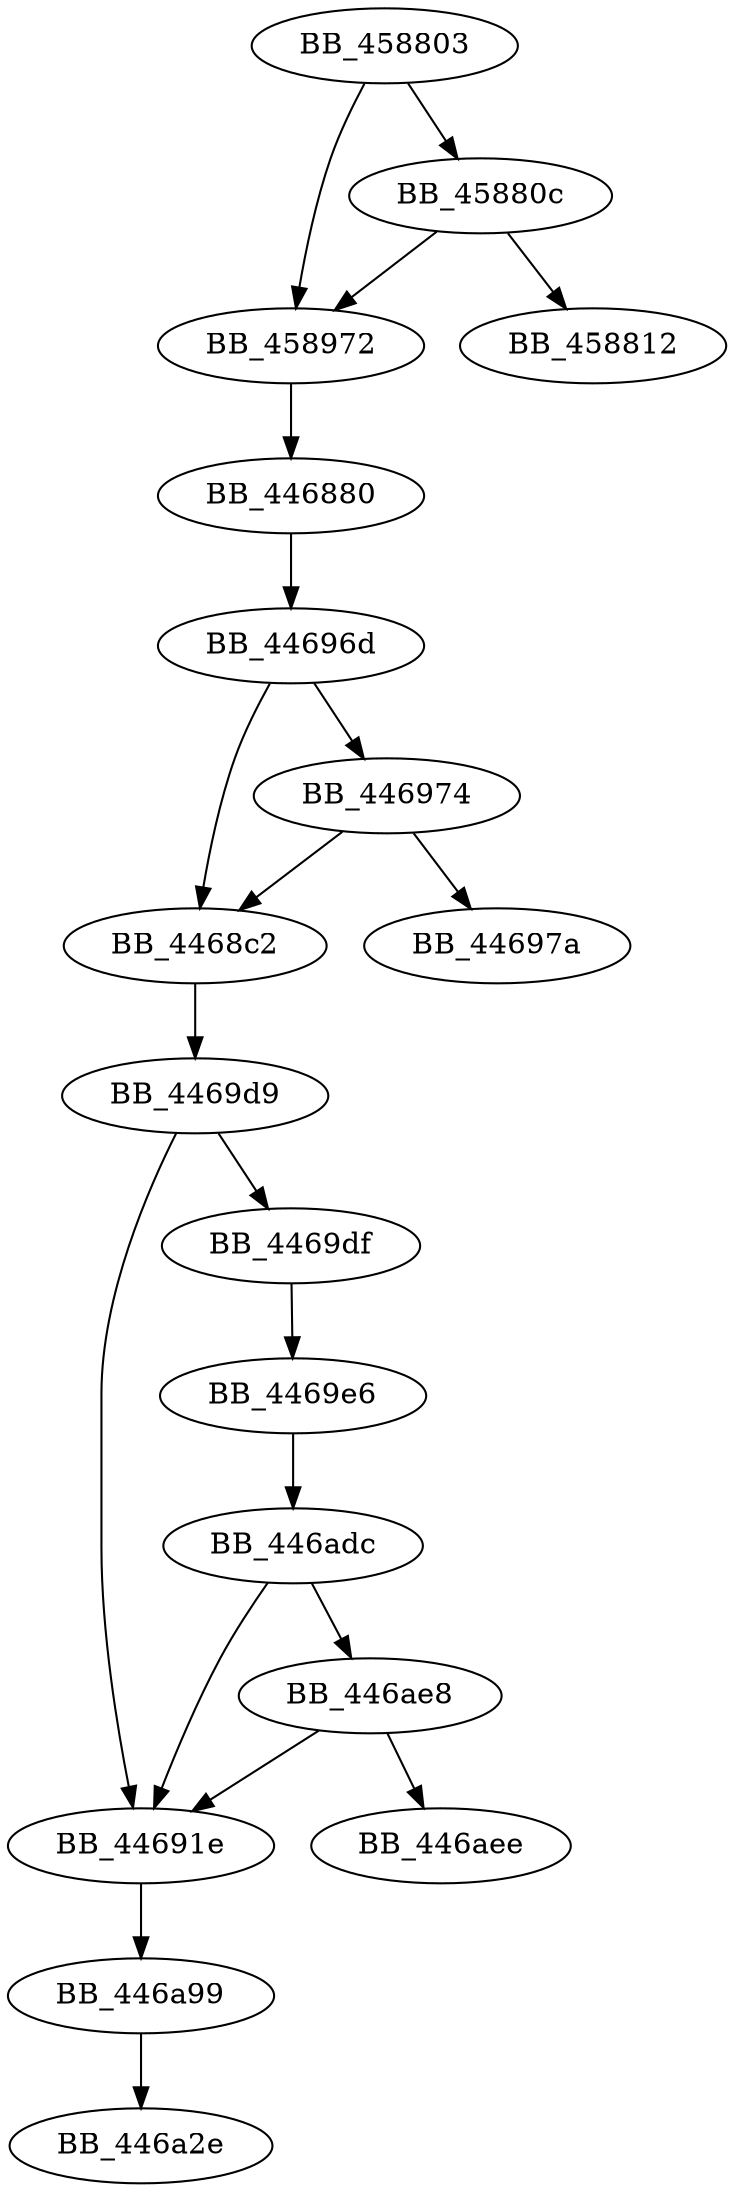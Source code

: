 DiGraph sub_458803{
BB_446880->BB_44696d
BB_4468c2->BB_4469d9
BB_44691e->BB_446a99
BB_44696d->BB_4468c2
BB_44696d->BB_446974
BB_446974->BB_4468c2
BB_446974->BB_44697a
BB_4469d9->BB_44691e
BB_4469d9->BB_4469df
BB_4469df->BB_4469e6
BB_4469e6->BB_446adc
BB_446a99->BB_446a2e
BB_446adc->BB_44691e
BB_446adc->BB_446ae8
BB_446ae8->BB_44691e
BB_446ae8->BB_446aee
BB_458803->BB_45880c
BB_458803->BB_458972
BB_45880c->BB_458812
BB_45880c->BB_458972
BB_458972->BB_446880
}
